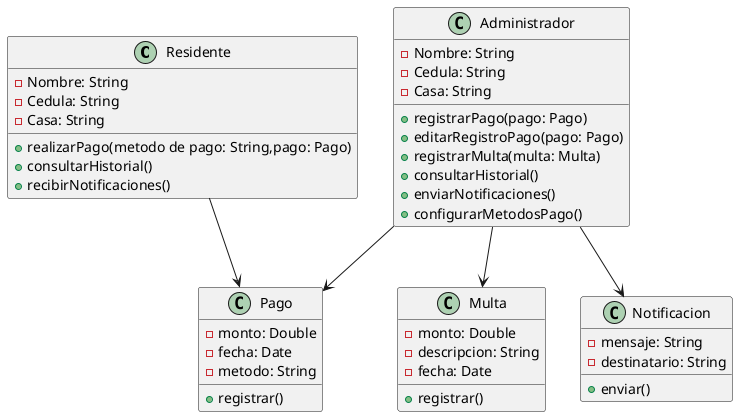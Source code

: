 @startuml
class Residente {
    - Nombre: String
    - Cedula: String
    - Casa: String
    + realizarPago(metodo de pago: String,pago: Pago)
    + consultarHistorial()
    + recibirNotificaciones()
}

class Administrador {
    - Nombre: String
    - Cedula: String
    - Casa: String
    + registrarPago(pago: Pago)
    + editarRegistroPago(pago: Pago)
    + registrarMulta(multa: Multa)
    + consultarHistorial()
    + enviarNotificaciones()
    + configurarMetodosPago()
}

class Pago {
    - monto: Double
    - fecha: Date
    - metodo: String
    + registrar()
}

class Multa {
    - monto: Double
    - descripcion: String
    - fecha: Date
    + registrar()
}

class Notificacion {
    - mensaje: String
    - destinatario: String
    + enviar()
}

Residente --> Pago
Administrador --> Pago
Administrador --> Multa
Administrador --> Notificacion
@enduml